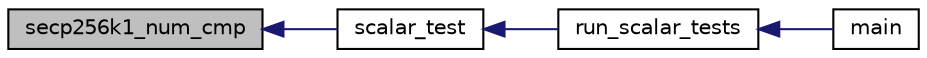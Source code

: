 digraph "secp256k1_num_cmp"
{
  edge [fontname="Helvetica",fontsize="10",labelfontname="Helvetica",labelfontsize="10"];
  node [fontname="Helvetica",fontsize="10",shape=record];
  rankdir="LR";
  Node9 [label="secp256k1_num_cmp",height=0.2,width=0.4,color="black", fillcolor="grey75", style="filled", fontcolor="black"];
  Node9 -> Node10 [dir="back",color="midnightblue",fontsize="10",style="solid",fontname="Helvetica"];
  Node10 [label="scalar_test",height=0.2,width=0.4,color="black", fillcolor="white", style="filled",URL="$d5/d7f/tests_8c.html#a0ac2e9ed5b8ba27e48fba5150cebfa82"];
  Node10 -> Node11 [dir="back",color="midnightblue",fontsize="10",style="solid",fontname="Helvetica"];
  Node11 [label="run_scalar_tests",height=0.2,width=0.4,color="black", fillcolor="white", style="filled",URL="$d5/d7f/tests_8c.html#afc29a3cda8faeba097ce967f24fcb9d1"];
  Node11 -> Node12 [dir="back",color="midnightblue",fontsize="10",style="solid",fontname="Helvetica"];
  Node12 [label="main",height=0.2,width=0.4,color="black", fillcolor="white", style="filled",URL="$d5/d7f/tests_8c.html#a3c04138a5bfe5d72780bb7e82a18e627"];
}
